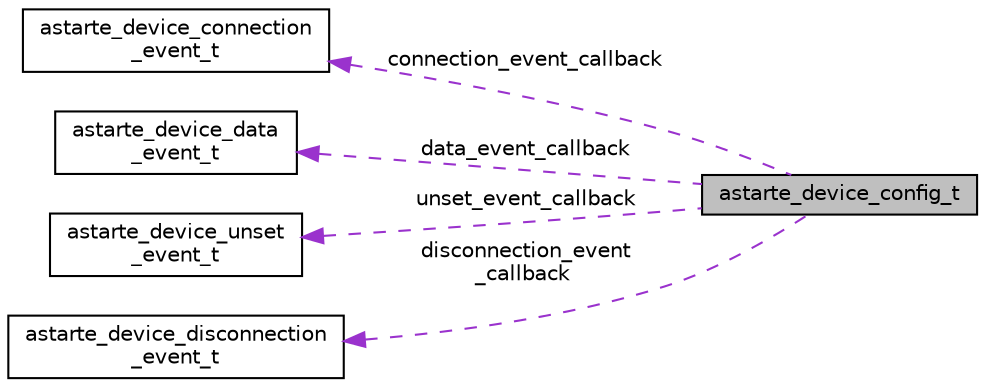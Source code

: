 digraph "astarte_device_config_t"
{
 // LATEX_PDF_SIZE
  edge [fontname="Helvetica",fontsize="10",labelfontname="Helvetica",labelfontsize="10"];
  node [fontname="Helvetica",fontsize="10",shape=record];
  rankdir="LR";
  Node1 [label="astarte_device_config_t",height=0.2,width=0.4,color="black", fillcolor="grey75", style="filled", fontcolor="black",tooltip=" "];
  Node2 -> Node1 [dir="back",color="darkorchid3",fontsize="10",style="dashed",label=" connection_event_callback" ,fontname="Helvetica"];
  Node2 [label="astarte_device_connection\l_event_t",height=0.2,width=0.4,color="black", fillcolor="white", style="filled",URL="$structastarte__device__connection__event__t.html",tooltip=" "];
  Node3 -> Node1 [dir="back",color="darkorchid3",fontsize="10",style="dashed",label=" data_event_callback" ,fontname="Helvetica"];
  Node3 [label="astarte_device_data\l_event_t",height=0.2,width=0.4,color="black", fillcolor="white", style="filled",URL="$structastarte__device__data__event__t.html",tooltip=" "];
  Node4 -> Node1 [dir="back",color="darkorchid3",fontsize="10",style="dashed",label=" unset_event_callback" ,fontname="Helvetica"];
  Node4 [label="astarte_device_unset\l_event_t",height=0.2,width=0.4,color="black", fillcolor="white", style="filled",URL="$structastarte__device__unset__event__t.html",tooltip=" "];
  Node5 -> Node1 [dir="back",color="darkorchid3",fontsize="10",style="dashed",label=" disconnection_event\l_callback" ,fontname="Helvetica"];
  Node5 [label="astarte_device_disconnection\l_event_t",height=0.2,width=0.4,color="black", fillcolor="white", style="filled",URL="$structastarte__device__disconnection__event__t.html",tooltip=" "];
}
